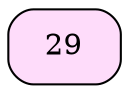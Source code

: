 /* x.gv */
digraph mainmap {
	node [
		shape = "Mrecord"
		style = filled
		fillcolor = "#FEDCFA"
		labelloc = "t"
		splines = true
		overlap = false
	]
//START nodes
	"16uUX9WwjDItuVR1tn8s1Fx8JuGEEFDnxGFmFsxF-NQo" [label="29",];//node
//END nodes

//START edges
//END edges


}
